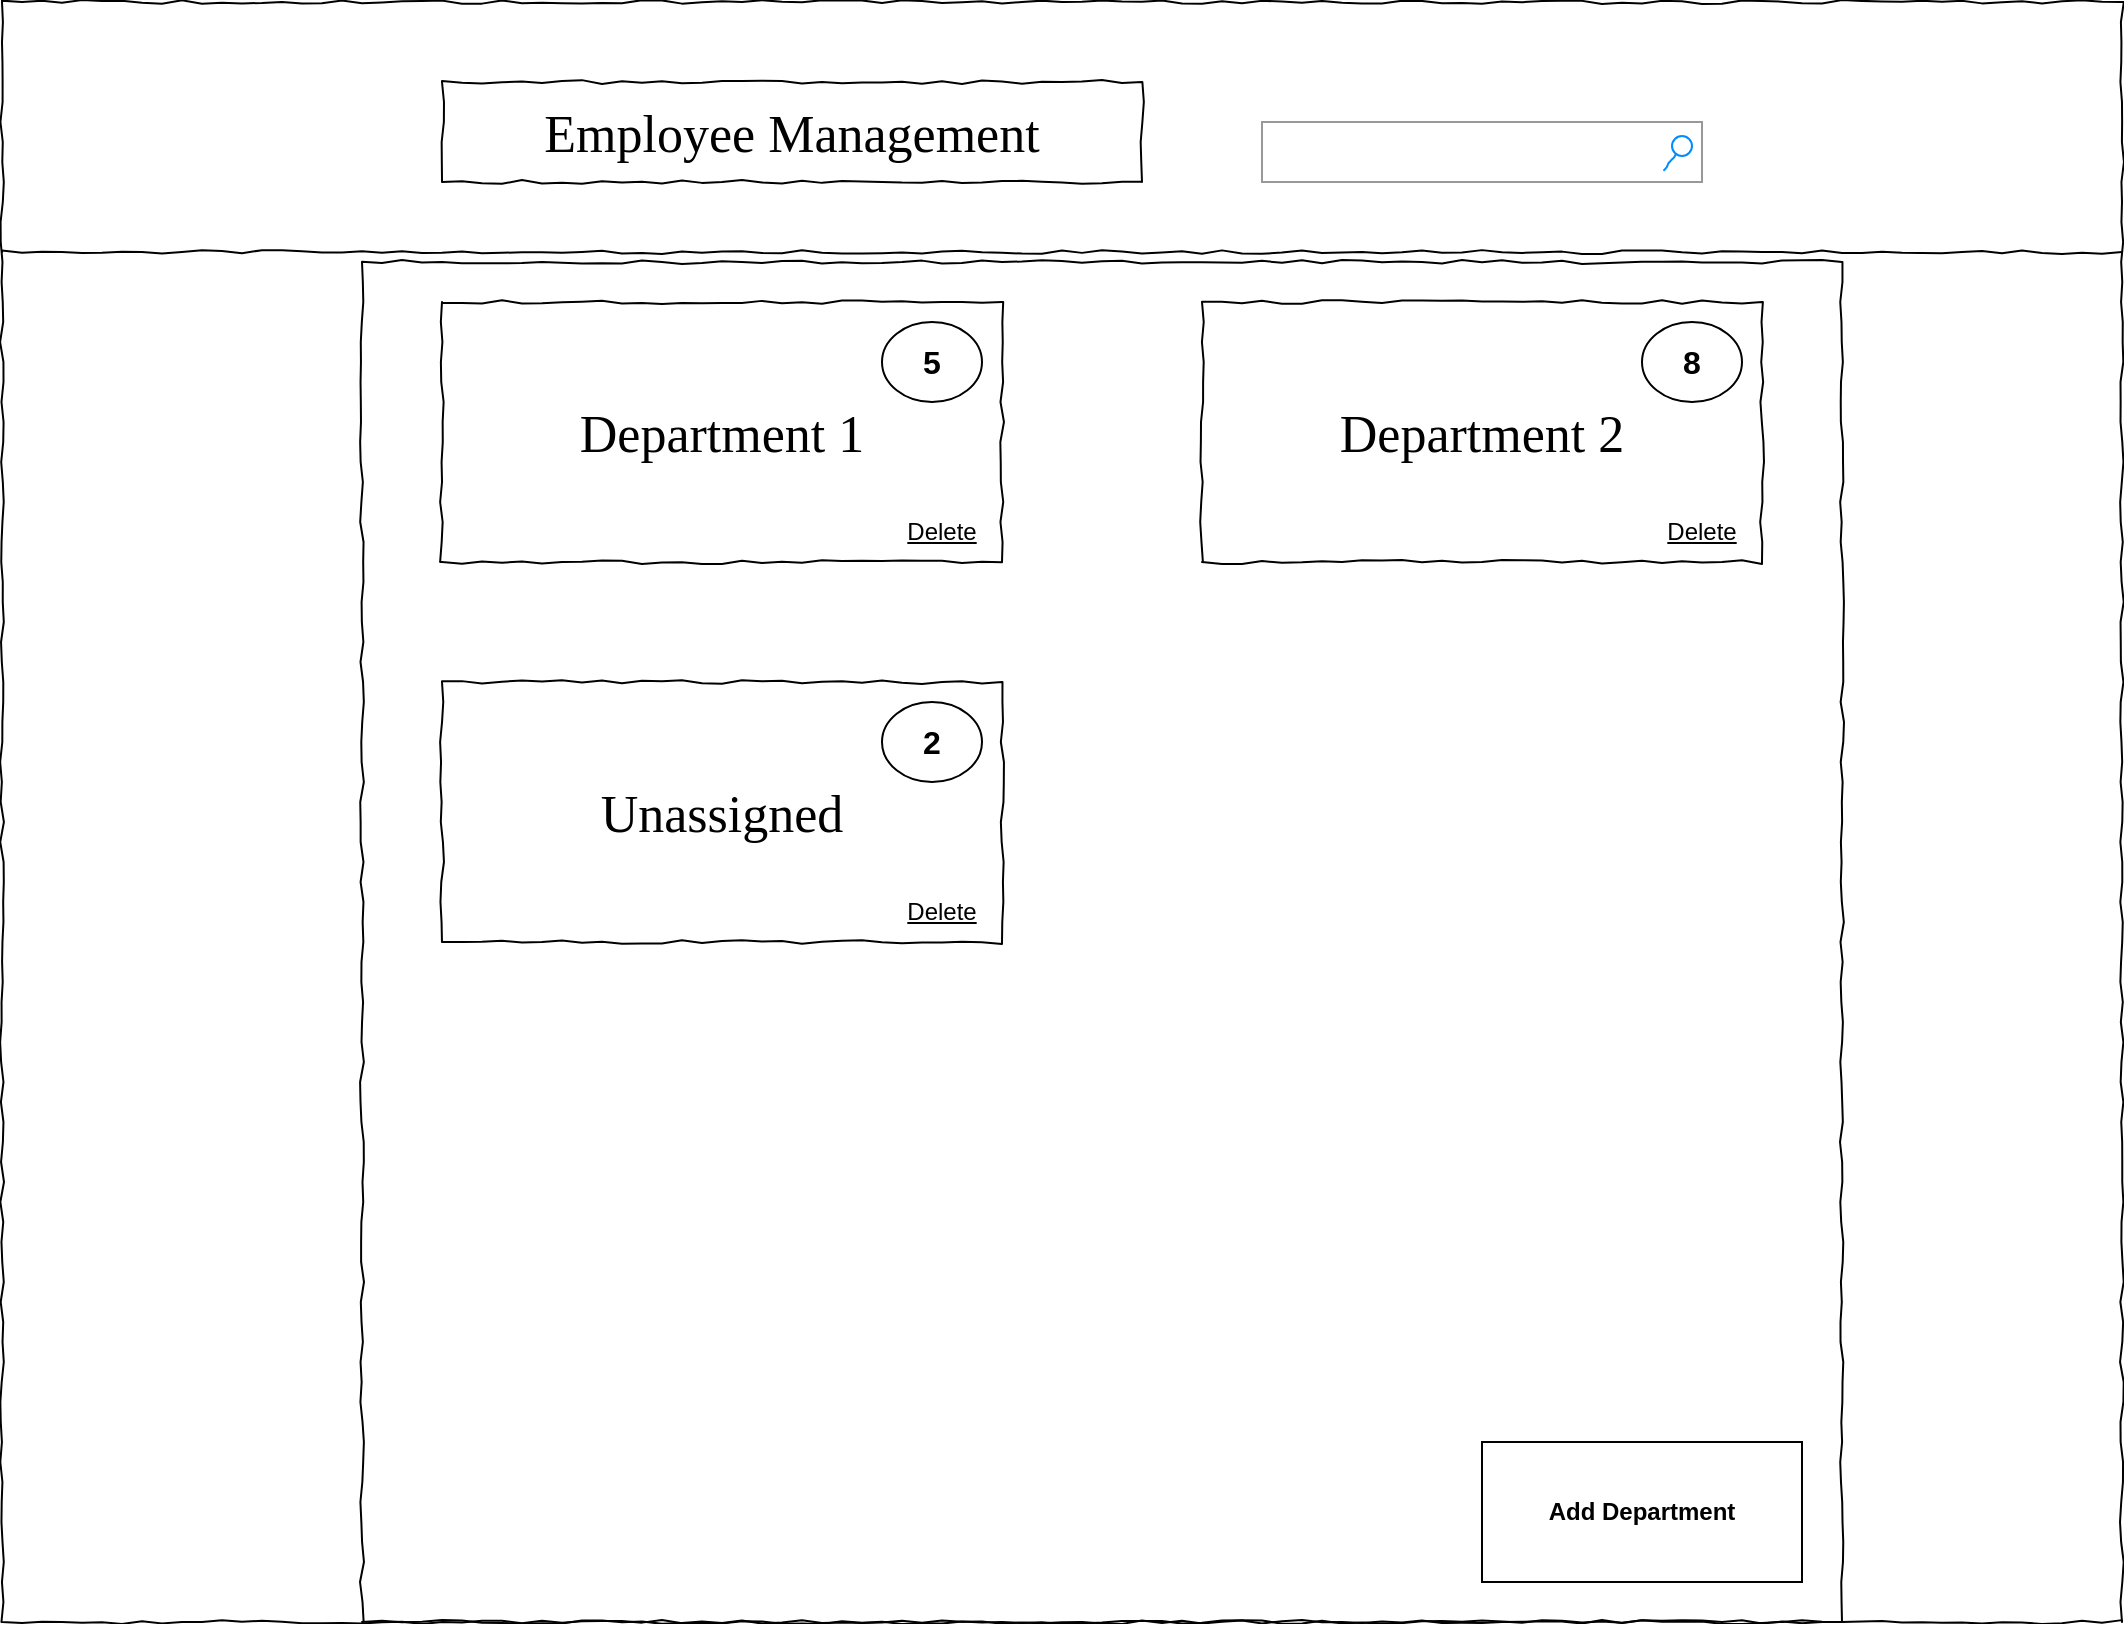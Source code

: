 <mxfile version="27.0.6">
  <diagram name="Page-1" id="03018318-947c-dd8e-b7a3-06fadd420f32">
    <mxGraphModel dx="1234" dy="695" grid="1" gridSize="10" guides="1" tooltips="1" connect="1" arrows="1" fold="1" page="1" pageScale="1" pageWidth="1100" pageHeight="850" background="none" math="0" shadow="0">
      <root>
        <mxCell id="0" />
        <mxCell id="1" parent="0" />
        <mxCell id="677b7b8949515195-1" value="" style="whiteSpace=wrap;html=1;rounded=0;shadow=0;labelBackgroundColor=none;strokeColor=#000000;strokeWidth=1;fillColor=none;fontFamily=Verdana;fontSize=12;fontColor=#000000;align=center;comic=1;" parent="1" vertex="1">
          <mxGeometry x="20" y="20" width="1060" height="810" as="geometry" />
        </mxCell>
        <mxCell id="677b7b8949515195-2" value="&lt;font style=&quot;font-size: 26px;&quot;&gt;Employee Management&lt;/font&gt;" style="whiteSpace=wrap;html=1;rounded=0;shadow=0;labelBackgroundColor=none;strokeWidth=1;fontFamily=Verdana;fontSize=28;align=center;comic=1;" parent="1" vertex="1">
          <mxGeometry x="240" y="60" width="350" height="50" as="geometry" />
        </mxCell>
        <mxCell id="677b7b8949515195-3" value="" style="strokeWidth=1;shadow=0;dashed=0;align=center;html=1;shape=mxgraph.mockup.forms.searchBox;strokeColor=#999999;mainText=;strokeColor2=#008cff;fontColor=#666666;fontSize=17;align=left;spacingLeft=3;rounded=0;labelBackgroundColor=none;comic=1;" parent="1" vertex="1">
          <mxGeometry x="650" y="80" width="220" height="30" as="geometry" />
        </mxCell>
        <mxCell id="677b7b8949515195-9" value="" style="line;strokeWidth=1;html=1;rounded=0;shadow=0;labelBackgroundColor=none;fillColor=none;fontFamily=Verdana;fontSize=14;fontColor=#000000;align=center;comic=1;" parent="1" vertex="1">
          <mxGeometry x="20" y="140" width="1060" height="10" as="geometry" />
        </mxCell>
        <mxCell id="D4387LzBOyRyEtpYUrrS-1" value="" style="whiteSpace=wrap;html=1;rounded=0;shadow=0;labelBackgroundColor=none;strokeColor=#000000;strokeWidth=1;fillColor=none;fontFamily=Verdana;fontSize=12;fontColor=#000000;align=center;comic=1;" parent="1" vertex="1">
          <mxGeometry x="200" y="150" width="740" height="680" as="geometry" />
        </mxCell>
        <mxCell id="Rui3ag4OozH2J9-Z30BH-3" value="&lt;font style=&quot;font-size: 26px;&quot;&gt;Department 1&lt;/font&gt;" style="whiteSpace=wrap;html=1;rounded=0;shadow=0;labelBackgroundColor=none;strokeWidth=1;fontFamily=Verdana;fontSize=28;align=center;comic=1;" parent="1" vertex="1">
          <mxGeometry x="240" y="170" width="280" height="130" as="geometry" />
        </mxCell>
        <mxCell id="Rui3ag4OozH2J9-Z30BH-4" value="&lt;b&gt;&lt;font style=&quot;font-size: 16px;&quot;&gt;5&lt;/font&gt;&lt;/b&gt;" style="ellipse;whiteSpace=wrap;html=1;" parent="1" vertex="1">
          <mxGeometry x="460" y="180" width="50" height="40" as="geometry" />
        </mxCell>
        <mxCell id="Rui3ag4OozH2J9-Z30BH-5" value="&lt;font style=&quot;font-size: 26px;&quot;&gt;Department 2&lt;/font&gt;" style="whiteSpace=wrap;html=1;rounded=0;shadow=0;labelBackgroundColor=none;strokeWidth=1;fontFamily=Verdana;fontSize=28;align=center;comic=1;" parent="1" vertex="1">
          <mxGeometry x="620" y="170" width="280" height="130" as="geometry" />
        </mxCell>
        <mxCell id="Rui3ag4OozH2J9-Z30BH-6" value="&lt;b&gt;&lt;font style=&quot;font-size: 16px;&quot;&gt;8&lt;/font&gt;&lt;/b&gt;" style="ellipse;whiteSpace=wrap;html=1;" parent="1" vertex="1">
          <mxGeometry x="840" y="180" width="50" height="40" as="geometry" />
        </mxCell>
        <mxCell id="Rui3ag4OozH2J9-Z30BH-7" value="&lt;font style=&quot;font-size: 26px;&quot;&gt;Unassigned&lt;/font&gt;" style="whiteSpace=wrap;html=1;rounded=0;shadow=0;labelBackgroundColor=none;strokeWidth=1;fontFamily=Verdana;fontSize=28;align=center;comic=1;" parent="1" vertex="1">
          <mxGeometry x="240" y="360" width="280" height="130" as="geometry" />
        </mxCell>
        <mxCell id="Rui3ag4OozH2J9-Z30BH-8" value="&lt;b&gt;&lt;font style=&quot;font-size: 16px;&quot;&gt;2&lt;/font&gt;&lt;/b&gt;" style="ellipse;whiteSpace=wrap;html=1;" parent="1" vertex="1">
          <mxGeometry x="460" y="370" width="50" height="40" as="geometry" />
        </mxCell>
        <mxCell id="Rui3ag4OozH2J9-Z30BH-9" value="&lt;b&gt;Add Department&lt;/b&gt;" style="rounded=0;whiteSpace=wrap;html=1;" parent="1" vertex="1">
          <mxGeometry x="760" y="740" width="160" height="70" as="geometry" />
        </mxCell>
        <mxCell id="Ge8HplVIOuj0SBlPLjUy-1" value="&lt;u&gt;Delete&lt;/u&gt;" style="text;html=1;align=center;verticalAlign=middle;whiteSpace=wrap;rounded=0;" vertex="1" parent="1">
          <mxGeometry x="460" y="270" width="60" height="30" as="geometry" />
        </mxCell>
        <mxCell id="Ge8HplVIOuj0SBlPLjUy-2" value="&lt;u&gt;Delete&lt;/u&gt;" style="text;html=1;align=center;verticalAlign=middle;whiteSpace=wrap;rounded=0;" vertex="1" parent="1">
          <mxGeometry x="840" y="270" width="60" height="30" as="geometry" />
        </mxCell>
        <mxCell id="Ge8HplVIOuj0SBlPLjUy-3" value="&lt;u&gt;Delete&lt;/u&gt;" style="text;html=1;align=center;verticalAlign=middle;whiteSpace=wrap;rounded=0;" vertex="1" parent="1">
          <mxGeometry x="460" y="460" width="60" height="30" as="geometry" />
        </mxCell>
      </root>
    </mxGraphModel>
  </diagram>
</mxfile>
